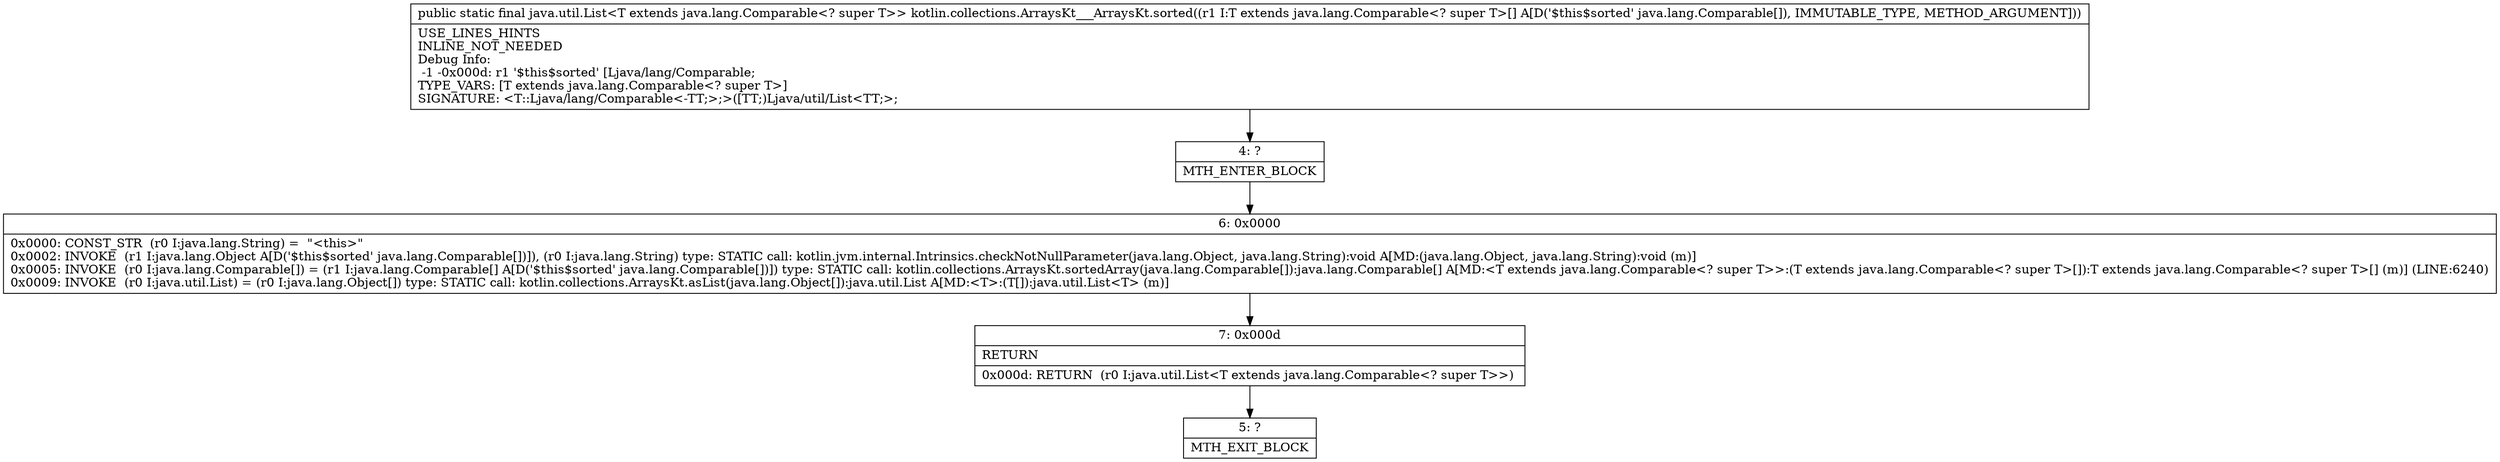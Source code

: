 digraph "CFG forkotlin.collections.ArraysKt___ArraysKt.sorted([Ljava\/lang\/Comparable;)Ljava\/util\/List;" {
Node_4 [shape=record,label="{4\:\ ?|MTH_ENTER_BLOCK\l}"];
Node_6 [shape=record,label="{6\:\ 0x0000|0x0000: CONST_STR  (r0 I:java.lang.String) =  \"\<this\>\" \l0x0002: INVOKE  (r1 I:java.lang.Object A[D('$this$sorted' java.lang.Comparable[])]), (r0 I:java.lang.String) type: STATIC call: kotlin.jvm.internal.Intrinsics.checkNotNullParameter(java.lang.Object, java.lang.String):void A[MD:(java.lang.Object, java.lang.String):void (m)]\l0x0005: INVOKE  (r0 I:java.lang.Comparable[]) = (r1 I:java.lang.Comparable[] A[D('$this$sorted' java.lang.Comparable[])]) type: STATIC call: kotlin.collections.ArraysKt.sortedArray(java.lang.Comparable[]):java.lang.Comparable[] A[MD:\<T extends java.lang.Comparable\<? super T\>\>:(T extends java.lang.Comparable\<? super T\>[]):T extends java.lang.Comparable\<? super T\>[] (m)] (LINE:6240)\l0x0009: INVOKE  (r0 I:java.util.List) = (r0 I:java.lang.Object[]) type: STATIC call: kotlin.collections.ArraysKt.asList(java.lang.Object[]):java.util.List A[MD:\<T\>:(T[]):java.util.List\<T\> (m)]\l}"];
Node_7 [shape=record,label="{7\:\ 0x000d|RETURN\l|0x000d: RETURN  (r0 I:java.util.List\<T extends java.lang.Comparable\<? super T\>\>) \l}"];
Node_5 [shape=record,label="{5\:\ ?|MTH_EXIT_BLOCK\l}"];
MethodNode[shape=record,label="{public static final java.util.List\<T extends java.lang.Comparable\<? super T\>\> kotlin.collections.ArraysKt___ArraysKt.sorted((r1 I:T extends java.lang.Comparable\<? super T\>[] A[D('$this$sorted' java.lang.Comparable[]), IMMUTABLE_TYPE, METHOD_ARGUMENT]))  | USE_LINES_HINTS\lINLINE_NOT_NEEDED\lDebug Info:\l  \-1 \-0x000d: r1 '$this$sorted' [Ljava\/lang\/Comparable;\lTYPE_VARS: [T extends java.lang.Comparable\<? super T\>]\lSIGNATURE: \<T::Ljava\/lang\/Comparable\<\-TT;\>;\>([TT;)Ljava\/util\/List\<TT;\>;\l}"];
MethodNode -> Node_4;Node_4 -> Node_6;
Node_6 -> Node_7;
Node_7 -> Node_5;
}

